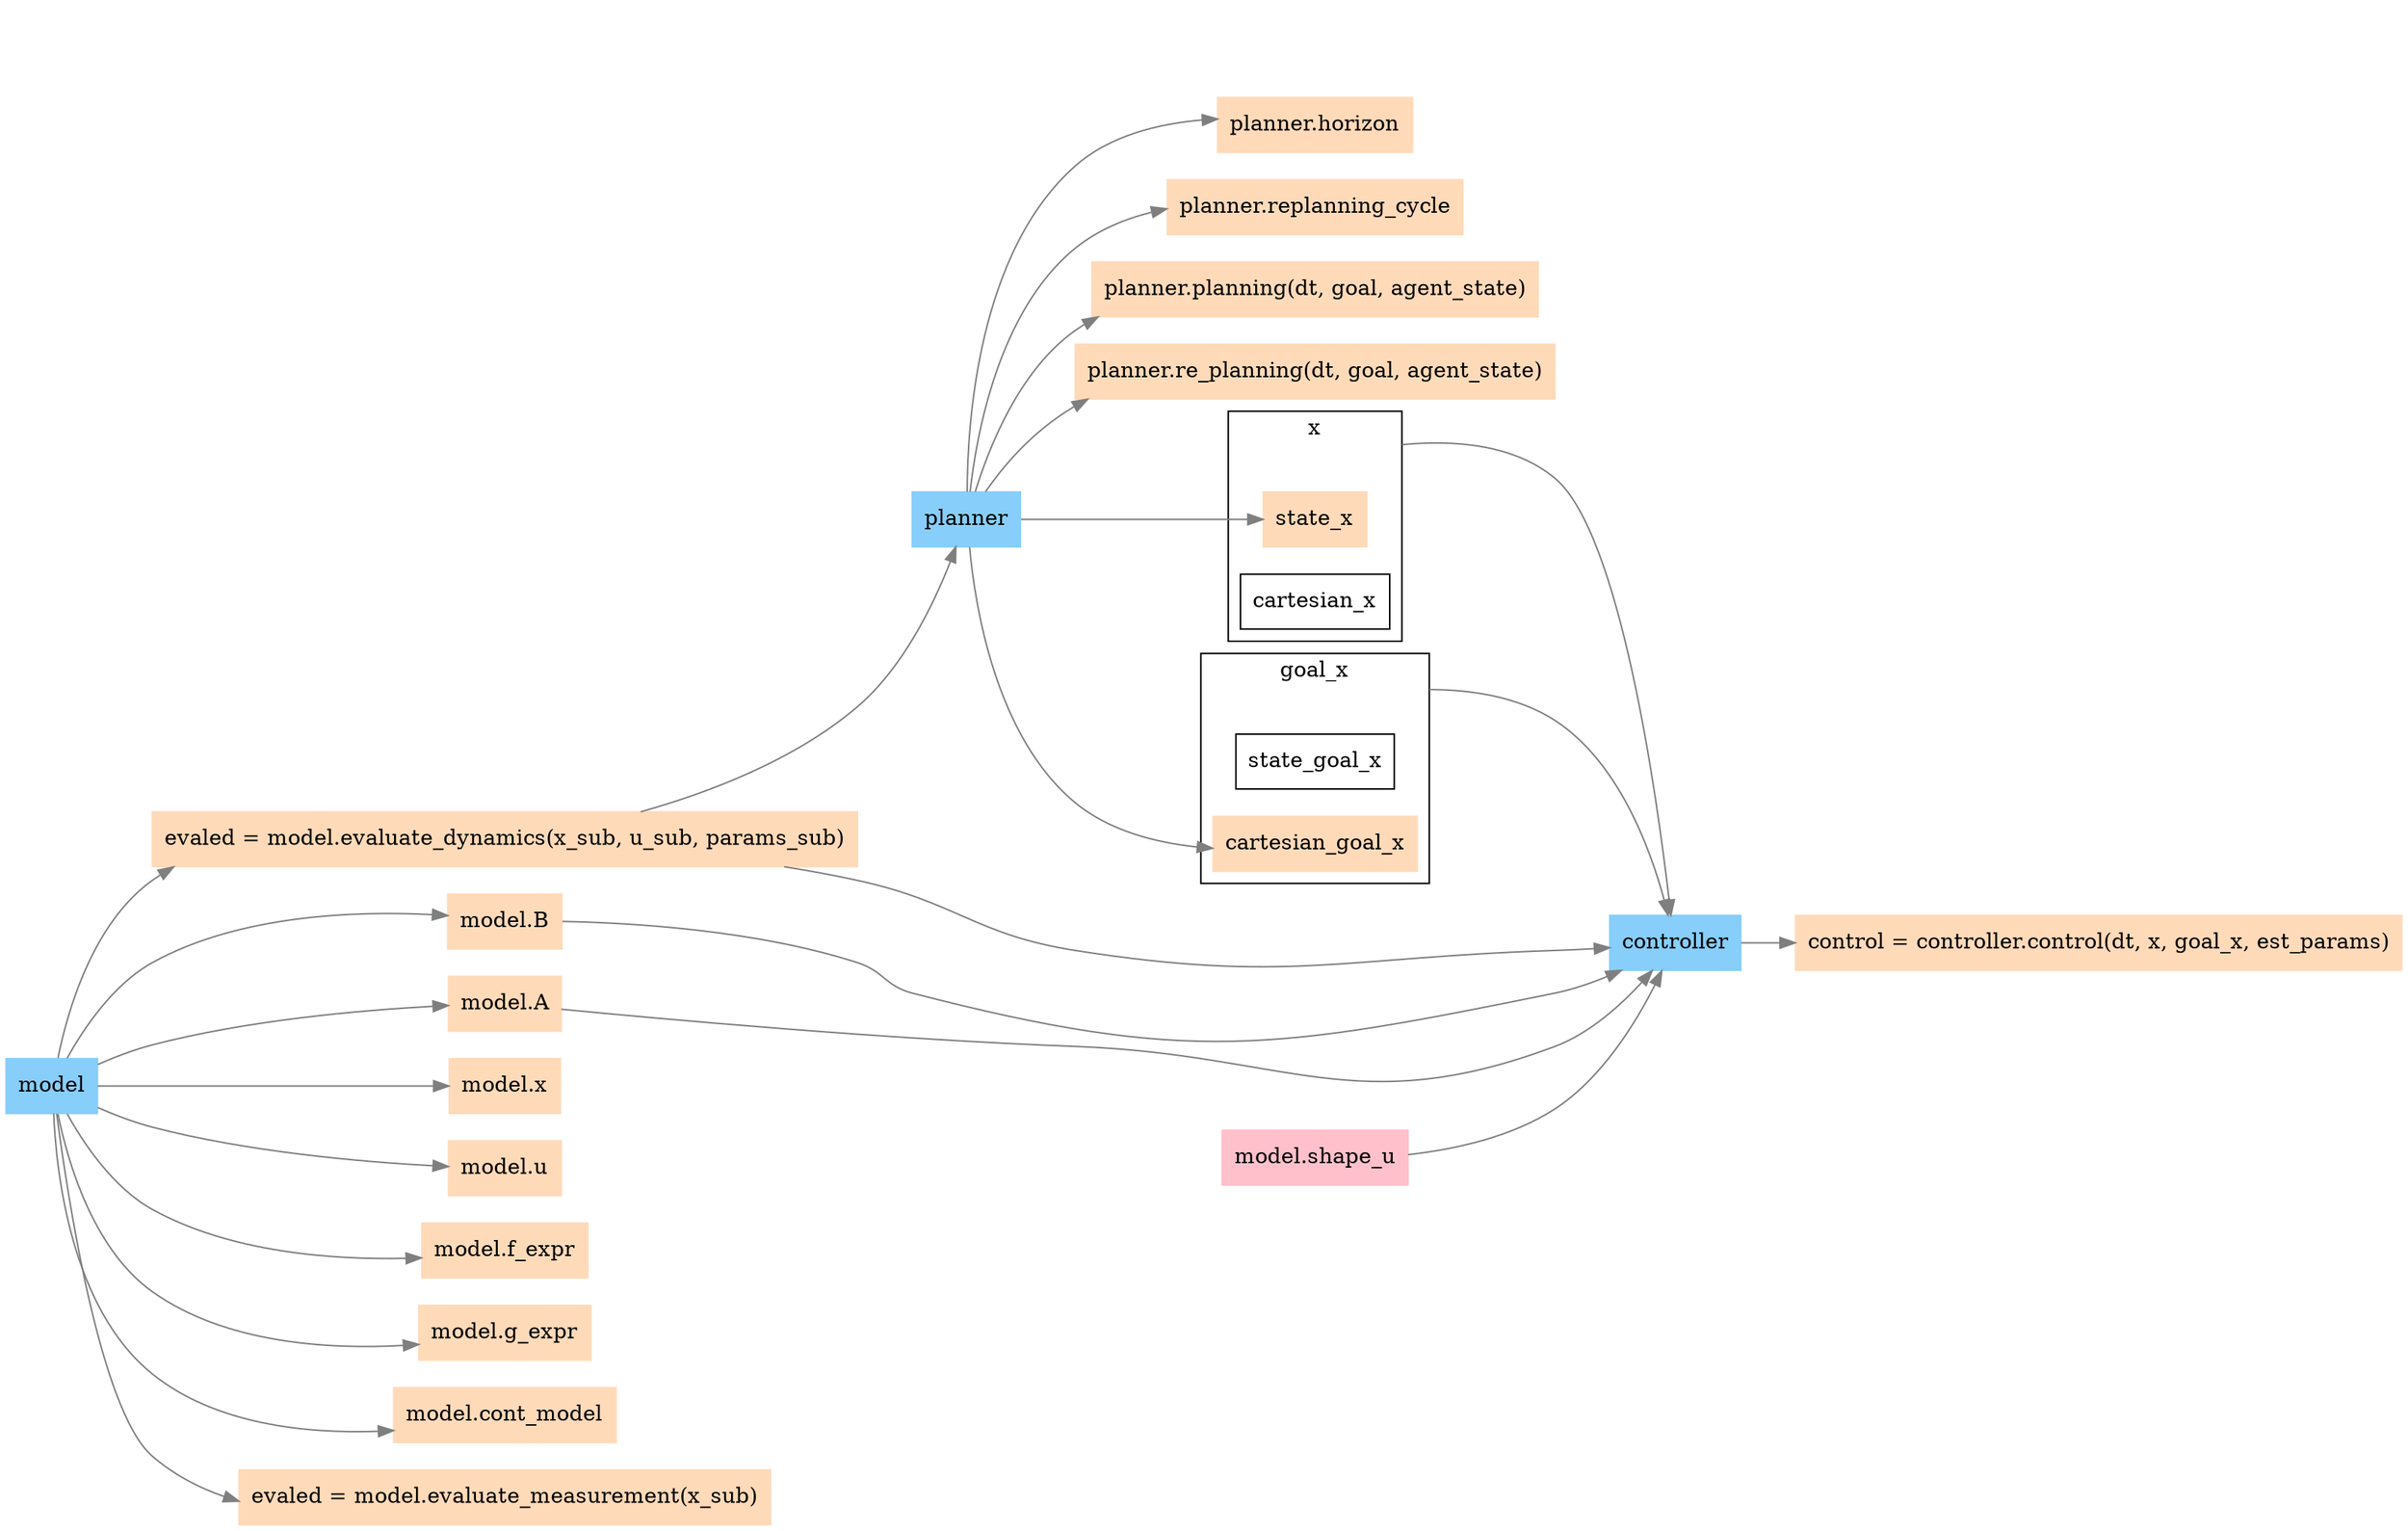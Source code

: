 digraph G {
	compound=true rankdir=LR
	subgraph cluster_x {
		x [shape=point style=invis]
		state_x [shape=box]
		cartesian_x [shape=box]
		label=x
	}
	subgraph cluster_goal_x {
		goal_x [shape=point style=invis]
		state_goal_x [shape=box]
		cartesian_goal_x [shape=box]
		label=goal_x
	}
	planner [color=lightskyblue fillcolor=lightskyblue shape=box style=filled]
	controller [color=lightskyblue fillcolor=lightskyblue shape=box style=filled]
	model [color=lightskyblue fillcolor=lightskyblue shape=box style=filled]
	"evaled = model.evaluate_dynamics(x_sub, u_sub, params_sub)" [shape=box]
	planner [shape=box]
	"model.shape_u" [shape=box]
	model [shape=box]
	"model.B" [shape=box]
	"model.A" [shape=box]
	controller [shape=box]
	"model.shape_u" [color=pink fillcolor=pink shape=box style=filled]
	cartesian_goal_x [color=pink fillcolor=pink shape=box style=filled]
	state_x [color=pink fillcolor=pink shape=box style=filled]
	x -> controller [color=gray50 ltail=cluster_x]
	goal_x -> controller [color=gray50 ltail=cluster_goal_x]
	"model.shape_u" -> controller [color=gray50]
	"model.A" -> controller [color=gray50]
	"model.B" -> controller [color=gray50]
	"evaled = model.evaluate_dynamics(x_sub, u_sub, params_sub)" -> controller [color=gray50]
	"evaled = model.evaluate_dynamics(x_sub, u_sub, params_sub)" -> planner [color=gray50]
	"control = controller.control(dt, x, goal_x, est_params)" [color=peachpuff fillcolor=peachpuff shape=box style=filled]
	controller -> "control = controller.control(dt, x, goal_x, est_params)" [color=gray50]
	"model.x" [color=peachpuff fillcolor=peachpuff shape=box style=filled]
	model -> "model.x" [color=gray50]
	"model.u" [color=peachpuff fillcolor=peachpuff shape=box style=filled]
	model -> "model.u" [color=gray50]
	"model.A" [color=peachpuff fillcolor=peachpuff shape=box style=filled]
	model -> "model.A" [color=gray50]
	"model.B" [color=peachpuff fillcolor=peachpuff shape=box style=filled]
	model -> "model.B" [color=gray50]
	"model.f_expr" [color=peachpuff fillcolor=peachpuff shape=box style=filled]
	model -> "model.f_expr" [color=gray50]
	"model.g_expr" [color=peachpuff fillcolor=peachpuff shape=box style=filled]
	model -> "model.g_expr" [color=gray50]
	"model.cont_model" [color=peachpuff fillcolor=peachpuff shape=box style=filled]
	model -> "model.cont_model" [color=gray50]
	"evaled = model.evaluate_dynamics(x_sub, u_sub, params_sub)" [color=peachpuff fillcolor=peachpuff shape=box style=filled]
	model -> "evaled = model.evaluate_dynamics(x_sub, u_sub, params_sub)" [color=gray50]
	"evaled = model.evaluate_measurement(x_sub)" [color=peachpuff fillcolor=peachpuff shape=box style=filled]
	model -> "evaled = model.evaluate_measurement(x_sub)" [color=gray50]
	state_x [color=peachpuff fillcolor=peachpuff shape=box style=filled]
	planner -> state_x [color=gray50]
	cartesian_goal_x [color=peachpuff fillcolor=peachpuff shape=box style=filled]
	planner -> cartesian_goal_x [color=gray50]
	"planner.horizon" [color=peachpuff fillcolor=peachpuff shape=box style=filled]
	planner -> "planner.horizon" [color=gray50]
	"planner.replanning_cycle" [color=peachpuff fillcolor=peachpuff shape=box style=filled]
	planner -> "planner.replanning_cycle" [color=gray50]
	"planner.planning(dt, goal, agent_state)" [color=peachpuff fillcolor=peachpuff shape=box style=filled]
	planner -> "planner.planning(dt, goal, agent_state)" [color=gray50]
	"planner.re_planning(dt, goal, agent_state)" [color=peachpuff fillcolor=peachpuff shape=box style=filled]
	planner -> "planner.re_planning(dt, goal, agent_state)" [color=gray50]
	planner -> controller [style=invis]
	model -> controller [style=invis]
	model -> planner [style=invis]
}
